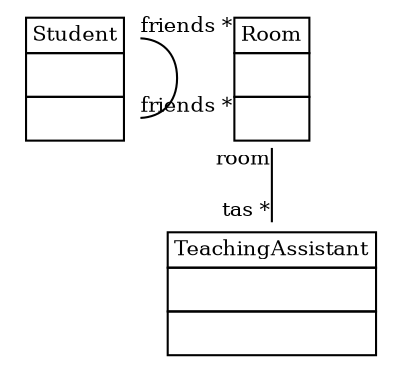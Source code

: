
 digraph ClassDiagram {
    node [shape = none, fontsize = 10]; 
    edge [fontsize = 10];
    
    
    _Student [label=<<table border='0' cellborder='1' cellspacing='0'> <tr> <td HREF="../emfsrc/org/sdmlib/examples/emfstudyright/EMFStudyRightModel/Student.java">Student</td> </tr> <tr><td><table border='0' cellborder='0' cellspacing='0'> <tr><td> </td></tr> </table></td></tr> <tr><td><table border='0' cellborder='0' cellspacing='0'> <tr><td> </td></tr> </table></td></tr> </table>>];
    _Room [label=<<table border='0' cellborder='1' cellspacing='0'> <tr> <td HREF="../emfsrc/org/sdmlib/examples/emfstudyright/EMFStudyRightModel/Room.java">Room</td> </tr> <tr><td><table border='0' cellborder='0' cellspacing='0'> <tr><td> </td></tr> </table></td></tr> <tr><td><table border='0' cellborder='0' cellspacing='0'> <tr><td> </td></tr> </table></td></tr> </table>>];
    _TeachingAssistant [label=<<table border='0' cellborder='1' cellspacing='0'> <tr> <td HREF="../emfsrc/org/sdmlib/examples/emfstudyright/EMFStudyRightModel/TeachingAssistant.java">TeachingAssistant</td> </tr> <tr><td><table border='0' cellborder='0' cellspacing='0'> <tr><td> </td></tr> </table></td></tr> <tr><td><table border='0' cellborder='0' cellspacing='0'> <tr><td> </td></tr> </table></td></tr> </table>>];
    
    
    
    _Student -> _Student [headlabel = "friends *" taillabel = "friends *" arrowhead = "none" ];
    _Room -> _TeachingAssistant [headlabel = "tas *" taillabel = "room" arrowhead = "none" ];
}
